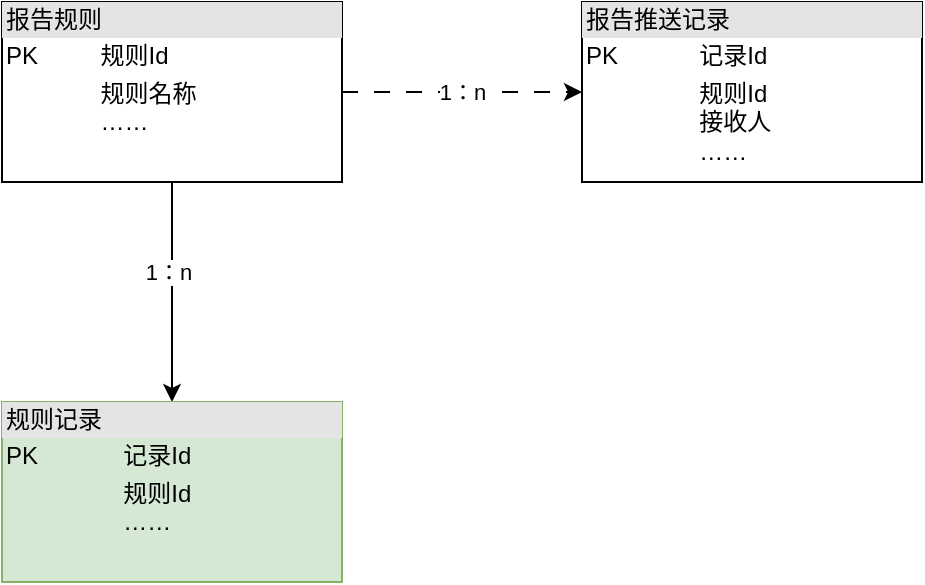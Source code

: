 <mxfile version="21.3.6" type="github">
  <diagram name="第 1 页" id="53Ijm8DaZ4i_sg3sCP7W">
    <mxGraphModel dx="1050" dy="580" grid="1" gridSize="10" guides="1" tooltips="1" connect="1" arrows="1" fold="1" page="1" pageScale="1" pageWidth="300000" pageHeight="30000" background="none" math="0" shadow="0">
      <root>
        <mxCell id="0" />
        <mxCell id="1" parent="0" />
        <mxCell id="wEdYIYvz8tDSYPpoFd0v-10" value="1：n" style="edgeStyle=orthogonalEdgeStyle;rounded=0;orthogonalLoop=1;jettySize=auto;html=1;entryX=0;entryY=0.5;entryDx=0;entryDy=0;dashed=1;dashPattern=8 8;" edge="1" parent="1" source="wEdYIYvz8tDSYPpoFd0v-7" target="wEdYIYvz8tDSYPpoFd0v-8">
          <mxGeometry relative="1" as="geometry" />
        </mxCell>
        <mxCell id="wEdYIYvz8tDSYPpoFd0v-11" style="edgeStyle=orthogonalEdgeStyle;rounded=0;orthogonalLoop=1;jettySize=auto;html=1;entryX=0.5;entryY=0;entryDx=0;entryDy=0;" edge="1" parent="1" source="wEdYIYvz8tDSYPpoFd0v-7" target="wEdYIYvz8tDSYPpoFd0v-9">
          <mxGeometry relative="1" as="geometry" />
        </mxCell>
        <mxCell id="wEdYIYvz8tDSYPpoFd0v-12" value="1：n" style="edgeLabel;html=1;align=center;verticalAlign=middle;resizable=0;points=[];" vertex="1" connectable="0" parent="wEdYIYvz8tDSYPpoFd0v-11">
          <mxGeometry x="-0.185" y="-2" relative="1" as="geometry">
            <mxPoint as="offset" />
          </mxGeometry>
        </mxCell>
        <mxCell id="wEdYIYvz8tDSYPpoFd0v-7" value="&lt;div style=&quot;box-sizing:border-box;width:100%;background:#e4e4e4;padding:2px;&quot;&gt;报告规则&lt;/div&gt;&lt;table style=&quot;width:100%;font-size:1em;&quot; cellpadding=&quot;2&quot; cellspacing=&quot;0&quot;&gt;&lt;tbody&gt;&lt;tr&gt;&lt;td&gt;PK&lt;/td&gt;&lt;td&gt;规则Id&lt;/td&gt;&lt;/tr&gt;&lt;tr&gt;&lt;td&gt;&lt;br&gt;&lt;/td&gt;&lt;td&gt;规则名称&lt;br&gt;……&lt;/td&gt;&lt;/tr&gt;&lt;tr&gt;&lt;td&gt;&lt;/td&gt;&lt;td&gt;&lt;br&gt;&lt;/td&gt;&lt;/tr&gt;&lt;/tbody&gt;&lt;/table&gt;" style="verticalAlign=top;align=left;overflow=fill;html=1;whiteSpace=wrap;" vertex="1" parent="1">
          <mxGeometry x="250" y="110" width="170" height="90" as="geometry" />
        </mxCell>
        <mxCell id="wEdYIYvz8tDSYPpoFd0v-8" value="&lt;div style=&quot;box-sizing:border-box;width:100%;background:#e4e4e4;padding:2px;&quot;&gt;报告推送记录&lt;/div&gt;&lt;table style=&quot;width:100%;font-size:1em;&quot; cellpadding=&quot;2&quot; cellspacing=&quot;0&quot;&gt;&lt;tbody&gt;&lt;tr&gt;&lt;td&gt;PK&lt;/td&gt;&lt;td&gt;记录Id&lt;/td&gt;&lt;/tr&gt;&lt;tr&gt;&lt;td&gt;&lt;br&gt;&lt;/td&gt;&lt;td&gt;规则Id&lt;br&gt;接收人&lt;br&gt;……&lt;/td&gt;&lt;/tr&gt;&lt;tr&gt;&lt;td&gt;&lt;/td&gt;&lt;td&gt;&lt;br&gt;&lt;/td&gt;&lt;/tr&gt;&lt;/tbody&gt;&lt;/table&gt;" style="verticalAlign=top;align=left;overflow=fill;html=1;whiteSpace=wrap;" vertex="1" parent="1">
          <mxGeometry x="540" y="110" width="170" height="90" as="geometry" />
        </mxCell>
        <mxCell id="wEdYIYvz8tDSYPpoFd0v-9" value="&lt;div style=&quot;box-sizing:border-box;width:100%;background:#e4e4e4;padding:2px;&quot;&gt;规则记录&lt;/div&gt;&lt;table style=&quot;width:100%;font-size:1em;&quot; cellpadding=&quot;2&quot; cellspacing=&quot;0&quot;&gt;&lt;tbody&gt;&lt;tr&gt;&lt;td&gt;PK&lt;/td&gt;&lt;td&gt;记录Id&lt;/td&gt;&lt;/tr&gt;&lt;tr&gt;&lt;td&gt;&lt;br&gt;&lt;/td&gt;&lt;td&gt;规则Id&lt;br&gt;……&lt;/td&gt;&lt;/tr&gt;&lt;tr&gt;&lt;td&gt;&lt;/td&gt;&lt;td&gt;&lt;br&gt;&lt;/td&gt;&lt;/tr&gt;&lt;/tbody&gt;&lt;/table&gt;" style="verticalAlign=top;align=left;overflow=fill;html=1;whiteSpace=wrap;fillColor=#d5e8d4;strokeColor=#82b366;" vertex="1" parent="1">
          <mxGeometry x="250" y="310" width="170" height="90" as="geometry" />
        </mxCell>
      </root>
    </mxGraphModel>
  </diagram>
</mxfile>

